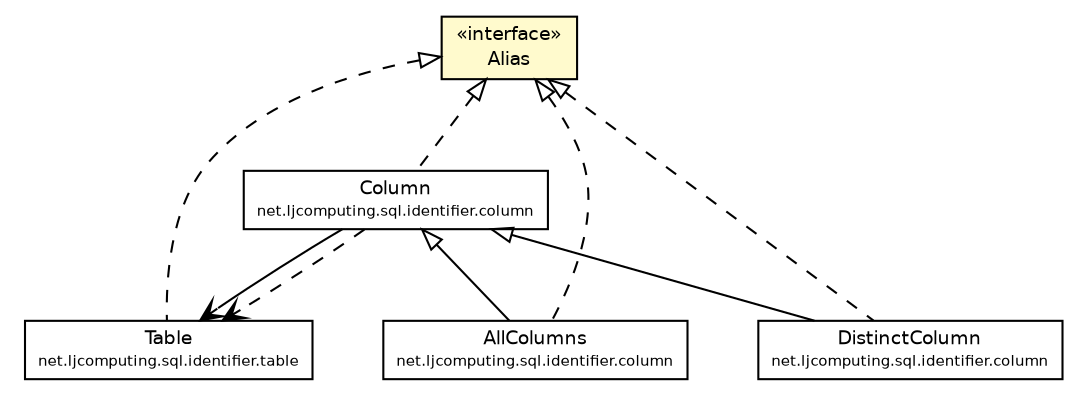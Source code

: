 #!/usr/local/bin/dot
#
# Class diagram 
# Generated by UMLGraph version R5_6 (http://www.umlgraph.org/)
#

digraph G {
	edge [fontname="Helvetica",fontsize=10,labelfontname="Helvetica",labelfontsize=10];
	node [fontname="Helvetica",fontsize=10,shape=plaintext];
	nodesep=0.25;
	ranksep=0.5;
	// net.ljcomputing.sql.identifier.table.Table
	c459 [label=<<table title="net.ljcomputing.sql.identifier.table.Table" border="0" cellborder="1" cellspacing="0" cellpadding="2" port="p" href="./table/Table.html">
		<tr><td><table border="0" cellspacing="0" cellpadding="1">
<tr><td align="center" balign="center"> Table </td></tr>
<tr><td align="center" balign="center"><font point-size="7.0"> net.ljcomputing.sql.identifier.table </font></td></tr>
		</table></td></tr>
		</table>>, URL="./table/Table.html", fontname="Helvetica", fontcolor="black", fontsize=9.0];
	// net.ljcomputing.sql.identifier.Alias
	c462 [label=<<table title="net.ljcomputing.sql.identifier.Alias" border="0" cellborder="1" cellspacing="0" cellpadding="2" port="p" bgcolor="lemonChiffon" href="./Alias.html">
		<tr><td><table border="0" cellspacing="0" cellpadding="1">
<tr><td align="center" balign="center"> &#171;interface&#187; </td></tr>
<tr><td align="center" balign="center"> Alias </td></tr>
		</table></td></tr>
		</table>>, URL="./Alias.html", fontname="Helvetica", fontcolor="black", fontsize=9.0];
	// net.ljcomputing.sql.identifier.column.AllColumns
	c463 [label=<<table title="net.ljcomputing.sql.identifier.column.AllColumns" border="0" cellborder="1" cellspacing="0" cellpadding="2" port="p" href="./column/AllColumns.html">
		<tr><td><table border="0" cellspacing="0" cellpadding="1">
<tr><td align="center" balign="center"> AllColumns </td></tr>
<tr><td align="center" balign="center"><font point-size="7.0"> net.ljcomputing.sql.identifier.column </font></td></tr>
		</table></td></tr>
		</table>>, URL="./column/AllColumns.html", fontname="Helvetica", fontcolor="black", fontsize=9.0];
	// net.ljcomputing.sql.identifier.column.Column
	c464 [label=<<table title="net.ljcomputing.sql.identifier.column.Column" border="0" cellborder="1" cellspacing="0" cellpadding="2" port="p" href="./column/Column.html">
		<tr><td><table border="0" cellspacing="0" cellpadding="1">
<tr><td align="center" balign="center"> Column </td></tr>
<tr><td align="center" balign="center"><font point-size="7.0"> net.ljcomputing.sql.identifier.column </font></td></tr>
		</table></td></tr>
		</table>>, URL="./column/Column.html", fontname="Helvetica", fontcolor="black", fontsize=9.0];
	// net.ljcomputing.sql.identifier.column.DistinctColumn
	c465 [label=<<table title="net.ljcomputing.sql.identifier.column.DistinctColumn" border="0" cellborder="1" cellspacing="0" cellpadding="2" port="p" href="./column/DistinctColumn.html">
		<tr><td><table border="0" cellspacing="0" cellpadding="1">
<tr><td align="center" balign="center"> DistinctColumn </td></tr>
<tr><td align="center" balign="center"><font point-size="7.0"> net.ljcomputing.sql.identifier.column </font></td></tr>
		</table></td></tr>
		</table>>, URL="./column/DistinctColumn.html", fontname="Helvetica", fontcolor="black", fontsize=9.0];
	//net.ljcomputing.sql.identifier.table.Table implements net.ljcomputing.sql.identifier.Alias
	c462:p -> c459:p [dir=back,arrowtail=empty,style=dashed];
	//net.ljcomputing.sql.identifier.column.AllColumns extends net.ljcomputing.sql.identifier.column.Column
	c464:p -> c463:p [dir=back,arrowtail=empty];
	//net.ljcomputing.sql.identifier.column.AllColumns implements net.ljcomputing.sql.identifier.Alias
	c462:p -> c463:p [dir=back,arrowtail=empty,style=dashed];
	//net.ljcomputing.sql.identifier.column.Column implements net.ljcomputing.sql.identifier.Alias
	c462:p -> c464:p [dir=back,arrowtail=empty,style=dashed];
	//net.ljcomputing.sql.identifier.column.DistinctColumn extends net.ljcomputing.sql.identifier.column.Column
	c464:p -> c465:p [dir=back,arrowtail=empty];
	//net.ljcomputing.sql.identifier.column.DistinctColumn implements net.ljcomputing.sql.identifier.Alias
	c462:p -> c465:p [dir=back,arrowtail=empty,style=dashed];
	// net.ljcomputing.sql.identifier.column.Column NAVASSOC net.ljcomputing.sql.identifier.table.Table
	c464:p -> c459:p [taillabel="", label="", headlabel="", fontname="Helvetica", fontcolor="black", fontsize=10.0, color="black", arrowhead=open];
	// net.ljcomputing.sql.identifier.column.Column DEPEND net.ljcomputing.sql.identifier.table.Table
	c464:p -> c459:p [taillabel="", label="", headlabel="", fontname="Helvetica", fontcolor="black", fontsize=10.0, color="black", arrowhead=open, style=dashed];
}

